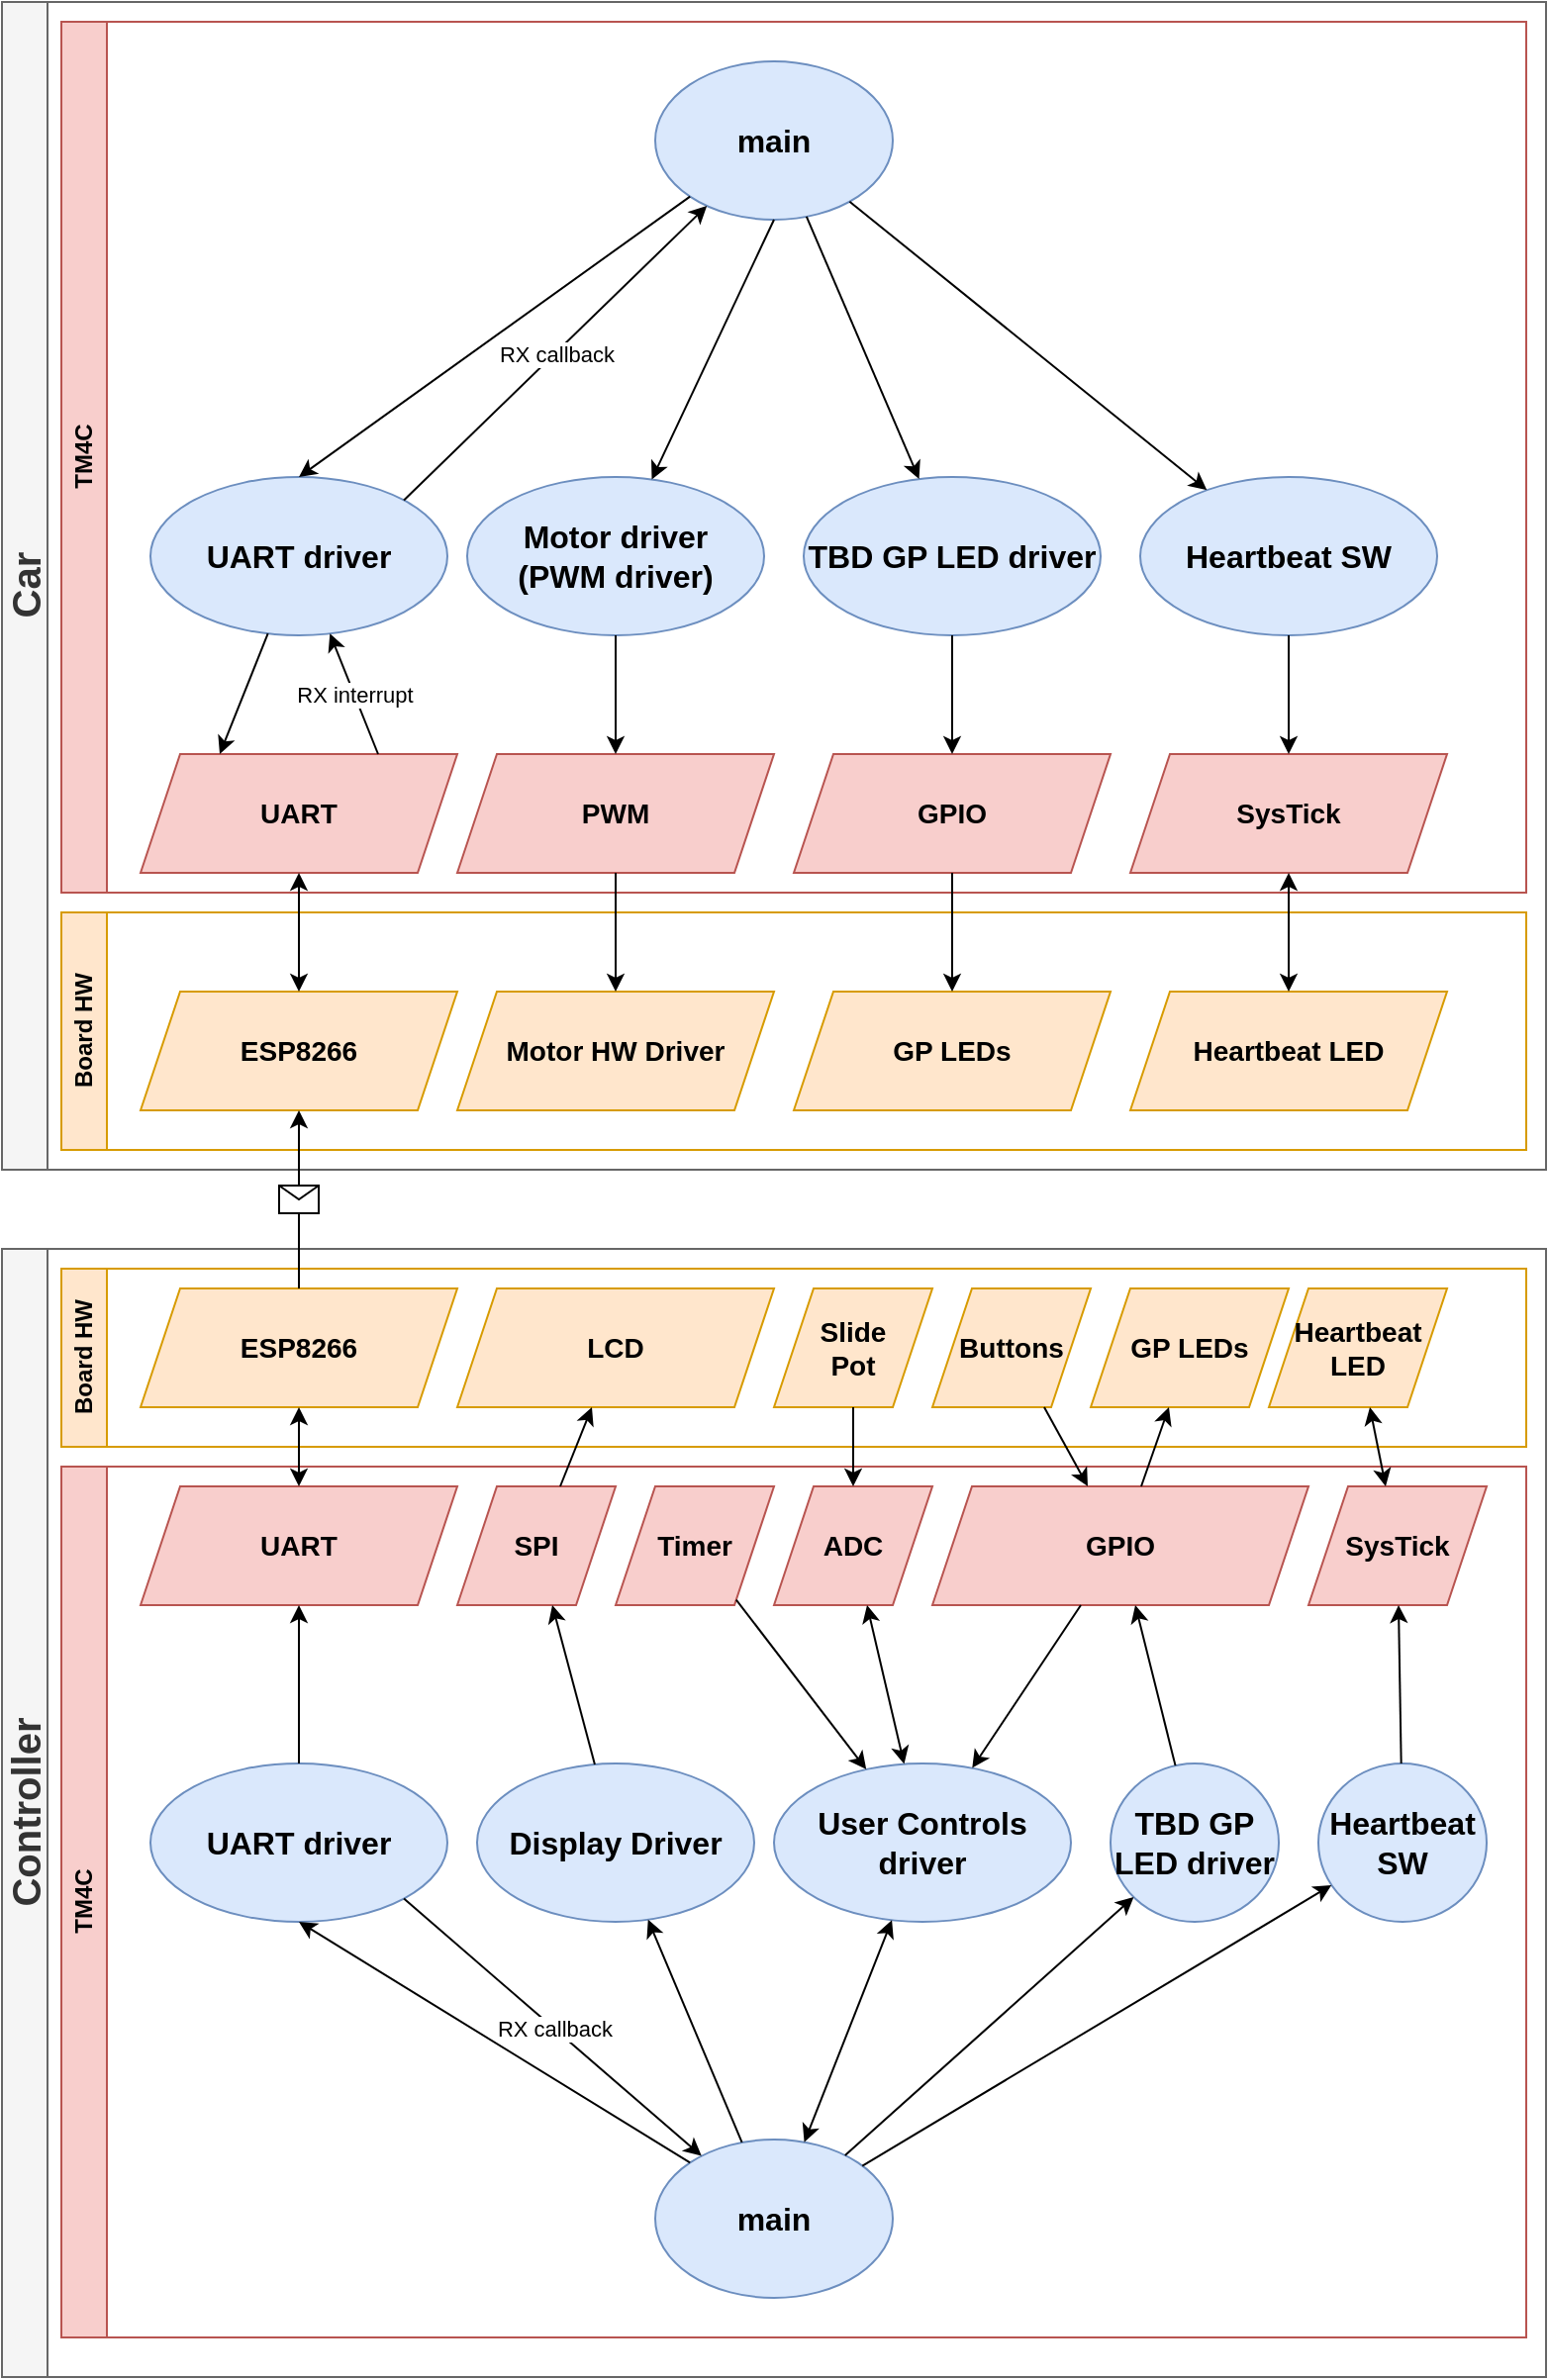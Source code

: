 <mxfile version="24.0.4" type="device">
  <diagram name="Page-1" id="QnmSocm7ST7R8pEZtwlK">
    <mxGraphModel dx="2389" dy="1742" grid="1" gridSize="10" guides="1" tooltips="1" connect="1" arrows="1" fold="1" page="1" pageScale="1" pageWidth="1200" pageHeight="1600" math="0" shadow="0">
      <root>
        <mxCell id="0" />
        <mxCell id="1" parent="0" />
        <mxCell id="6hx8iQ7q4FAey0IRWf84-2" value="&lt;font style=&quot;font-size: 20px;&quot;&gt;Car&lt;/font&gt;" style="swimlane;horizontal=0;whiteSpace=wrap;html=1;fillColor=#f5f5f5;fontColor=#333333;strokeColor=#666666;" vertex="1" parent="1">
          <mxGeometry x="40" y="40" width="780" height="590" as="geometry" />
        </mxCell>
        <mxCell id="6hx8iQ7q4FAey0IRWf84-48" value="Board HW" style="swimlane;horizontal=0;whiteSpace=wrap;html=1;fillColor=#ffe6cc;strokeColor=#d79b00;" vertex="1" parent="6hx8iQ7q4FAey0IRWf84-2">
          <mxGeometry x="30" y="460" width="740" height="120" as="geometry" />
        </mxCell>
        <mxCell id="6hx8iQ7q4FAey0IRWf84-3" value="&lt;font size=&quot;1&quot;&gt;&lt;b style=&quot;font-size: 14px;&quot;&gt;ESP8266&lt;/b&gt;&lt;/font&gt;" style="shape=parallelogram;perimeter=parallelogramPerimeter;whiteSpace=wrap;html=1;fixedSize=1;fillColor=#ffe6cc;strokeColor=#d79b00;" vertex="1" parent="6hx8iQ7q4FAey0IRWf84-48">
          <mxGeometry x="40" y="40" width="160" height="60" as="geometry" />
        </mxCell>
        <mxCell id="6hx8iQ7q4FAey0IRWf84-4" value="&lt;font size=&quot;1&quot;&gt;&lt;b style=&quot;font-size: 14px;&quot;&gt;Motor HW Driver&lt;/b&gt;&lt;/font&gt;" style="shape=parallelogram;perimeter=parallelogramPerimeter;whiteSpace=wrap;html=1;fixedSize=1;fillColor=#ffe6cc;strokeColor=#d79b00;" vertex="1" parent="6hx8iQ7q4FAey0IRWf84-48">
          <mxGeometry x="200" y="40" width="160" height="60" as="geometry" />
        </mxCell>
        <mxCell id="6hx8iQ7q4FAey0IRWf84-6" value="&lt;font size=&quot;1&quot;&gt;&lt;b style=&quot;font-size: 14px;&quot;&gt;GP LEDs&lt;/b&gt;&lt;/font&gt;" style="shape=parallelogram;perimeter=parallelogramPerimeter;whiteSpace=wrap;html=1;fixedSize=1;fillColor=#ffe6cc;strokeColor=#d79b00;" vertex="1" parent="6hx8iQ7q4FAey0IRWf84-48">
          <mxGeometry x="370" y="40" width="160" height="60" as="geometry" />
        </mxCell>
        <mxCell id="6hx8iQ7q4FAey0IRWf84-5" value="&lt;font size=&quot;1&quot;&gt;&lt;b style=&quot;font-size: 14px;&quot;&gt;Heartbeat LED&lt;/b&gt;&lt;/font&gt;" style="shape=parallelogram;perimeter=parallelogramPerimeter;whiteSpace=wrap;html=1;fixedSize=1;fillColor=#ffe6cc;strokeColor=#d79b00;" vertex="1" parent="6hx8iQ7q4FAey0IRWf84-48">
          <mxGeometry x="540" y="40" width="160" height="60" as="geometry" />
        </mxCell>
        <mxCell id="6hx8iQ7q4FAey0IRWf84-49" value="TM4C" style="swimlane;horizontal=0;whiteSpace=wrap;html=1;fillColor=#f8cecc;strokeColor=#b85450;" vertex="1" parent="6hx8iQ7q4FAey0IRWf84-2">
          <mxGeometry x="30" y="10" width="740" height="440" as="geometry" />
        </mxCell>
        <mxCell id="6hx8iQ7q4FAey0IRWf84-7" value="&lt;font style=&quot;font-size: 16px;&quot;&gt;&lt;b&gt;main&lt;/b&gt;&lt;/font&gt;" style="ellipse;whiteSpace=wrap;html=1;fillColor=#dae8fc;strokeColor=#6c8ebf;" vertex="1" parent="6hx8iQ7q4FAey0IRWf84-49">
          <mxGeometry x="300" y="20" width="120" height="80" as="geometry" />
        </mxCell>
        <mxCell id="6hx8iQ7q4FAey0IRWf84-16" value="&lt;font size=&quot;1&quot;&gt;&lt;b style=&quot;font-size: 14px;&quot;&gt;UART&lt;/b&gt;&lt;/font&gt;" style="shape=parallelogram;perimeter=parallelogramPerimeter;whiteSpace=wrap;html=1;fixedSize=1;fillColor=#f8cecc;strokeColor=#b85450;" vertex="1" parent="6hx8iQ7q4FAey0IRWf84-49">
          <mxGeometry x="40" y="370" width="160" height="60" as="geometry" />
        </mxCell>
        <mxCell id="6hx8iQ7q4FAey0IRWf84-17" value="&lt;font style=&quot;font-size: 16px;&quot;&gt;&lt;b&gt;UART driver&lt;/b&gt;&lt;/font&gt;" style="ellipse;whiteSpace=wrap;html=1;fillColor=#dae8fc;strokeColor=#6c8ebf;" vertex="1" parent="6hx8iQ7q4FAey0IRWf84-49">
          <mxGeometry x="45" y="230" width="150" height="80" as="geometry" />
        </mxCell>
        <mxCell id="6hx8iQ7q4FAey0IRWf84-25" value="" style="endArrow=classic;html=1;rounded=0;entryX=0.25;entryY=0;entryDx=0;entryDy=0;" edge="1" parent="6hx8iQ7q4FAey0IRWf84-49" source="6hx8iQ7q4FAey0IRWf84-17" target="6hx8iQ7q4FAey0IRWf84-16">
          <mxGeometry width="50" height="50" relative="1" as="geometry">
            <mxPoint x="300" y="280" as="sourcePoint" />
            <mxPoint x="350" y="230" as="targetPoint" />
          </mxGeometry>
        </mxCell>
        <mxCell id="6hx8iQ7q4FAey0IRWf84-29" value="" style="endArrow=classic;html=1;rounded=0;exitX=0.75;exitY=0;exitDx=0;exitDy=0;" edge="1" parent="6hx8iQ7q4FAey0IRWf84-49" source="6hx8iQ7q4FAey0IRWf84-16" target="6hx8iQ7q4FAey0IRWf84-17">
          <mxGeometry relative="1" as="geometry">
            <mxPoint x="230" y="110" as="sourcePoint" />
            <mxPoint x="428" y="316" as="targetPoint" />
          </mxGeometry>
        </mxCell>
        <mxCell id="6hx8iQ7q4FAey0IRWf84-30" value="RX interrupt" style="edgeLabel;resizable=0;html=1;;align=center;verticalAlign=middle;" connectable="0" vertex="1" parent="6hx8iQ7q4FAey0IRWf84-29">
          <mxGeometry relative="1" as="geometry" />
        </mxCell>
        <mxCell id="6hx8iQ7q4FAey0IRWf84-31" value="" style="endArrow=classic;html=1;rounded=0;exitX=1;exitY=0;exitDx=0;exitDy=0;" edge="1" parent="6hx8iQ7q4FAey0IRWf84-49" source="6hx8iQ7q4FAey0IRWf84-17" target="6hx8iQ7q4FAey0IRWf84-7">
          <mxGeometry relative="1" as="geometry">
            <mxPoint x="314" y="251" as="sourcePoint" />
            <mxPoint x="290" y="190" as="targetPoint" />
          </mxGeometry>
        </mxCell>
        <mxCell id="6hx8iQ7q4FAey0IRWf84-32" value="RX callback" style="edgeLabel;resizable=0;html=1;;align=center;verticalAlign=middle;" connectable="0" vertex="1" parent="6hx8iQ7q4FAey0IRWf84-31">
          <mxGeometry relative="1" as="geometry" />
        </mxCell>
        <mxCell id="6hx8iQ7q4FAey0IRWf84-11" value="" style="endArrow=classic;html=1;rounded=0;entryX=0.5;entryY=0;entryDx=0;entryDy=0;exitX=0;exitY=1;exitDx=0;exitDy=0;" edge="1" parent="6hx8iQ7q4FAey0IRWf84-49" source="6hx8iQ7q4FAey0IRWf84-7" target="6hx8iQ7q4FAey0IRWf84-17">
          <mxGeometry relative="1" as="geometry">
            <mxPoint x="380" y="80" as="sourcePoint" />
            <mxPoint x="580" y="190" as="targetPoint" />
          </mxGeometry>
        </mxCell>
        <mxCell id="6hx8iQ7q4FAey0IRWf84-33" value="&lt;font style=&quot;font-size: 16px;&quot;&gt;&lt;b&gt;Motor driver&lt;/b&gt;&lt;/font&gt;&lt;div&gt;&lt;font style=&quot;font-size: 16px;&quot;&gt;&lt;b&gt;(PWM driver)&lt;/b&gt;&lt;/font&gt;&lt;/div&gt;" style="ellipse;whiteSpace=wrap;html=1;fillColor=#dae8fc;strokeColor=#6c8ebf;" vertex="1" parent="6hx8iQ7q4FAey0IRWf84-49">
          <mxGeometry x="205" y="230" width="150" height="80" as="geometry" />
        </mxCell>
        <mxCell id="6hx8iQ7q4FAey0IRWf84-34" value="&lt;font size=&quot;1&quot;&gt;&lt;b style=&quot;font-size: 14px;&quot;&gt;PWM&lt;/b&gt;&lt;/font&gt;" style="shape=parallelogram;perimeter=parallelogramPerimeter;whiteSpace=wrap;html=1;fixedSize=1;fillColor=#f8cecc;strokeColor=#b85450;" vertex="1" parent="6hx8iQ7q4FAey0IRWf84-49">
          <mxGeometry x="200" y="370" width="160" height="60" as="geometry" />
        </mxCell>
        <mxCell id="6hx8iQ7q4FAey0IRWf84-35" value="" style="endArrow=classic;html=1;rounded=0;" edge="1" parent="6hx8iQ7q4FAey0IRWf84-49" source="6hx8iQ7q4FAey0IRWf84-33" target="6hx8iQ7q4FAey0IRWf84-34">
          <mxGeometry width="50" height="50" relative="1" as="geometry">
            <mxPoint x="229" y="319" as="sourcePoint" />
            <mxPoint x="205" y="380" as="targetPoint" />
          </mxGeometry>
        </mxCell>
        <mxCell id="6hx8iQ7q4FAey0IRWf84-37" value="" style="endArrow=classic;html=1;rounded=0;exitX=0.5;exitY=1;exitDx=0;exitDy=0;" edge="1" parent="6hx8iQ7q4FAey0IRWf84-49" source="6hx8iQ7q4FAey0IRWf84-7" target="6hx8iQ7q4FAey0IRWf84-33">
          <mxGeometry relative="1" as="geometry">
            <mxPoint x="318" y="-12" as="sourcePoint" />
            <mxPoint x="130" y="240" as="targetPoint" />
          </mxGeometry>
        </mxCell>
        <mxCell id="6hx8iQ7q4FAey0IRWf84-38" value="&lt;font size=&quot;1&quot;&gt;&lt;b style=&quot;font-size: 14px;&quot;&gt;SysTick&lt;/b&gt;&lt;/font&gt;" style="shape=parallelogram;perimeter=parallelogramPerimeter;whiteSpace=wrap;html=1;fixedSize=1;fillColor=#f8cecc;strokeColor=#b85450;" vertex="1" parent="6hx8iQ7q4FAey0IRWf84-49">
          <mxGeometry x="540" y="370" width="160" height="60" as="geometry" />
        </mxCell>
        <mxCell id="6hx8iQ7q4FAey0IRWf84-41" value="&lt;span style=&quot;font-size: 16px;&quot;&gt;&lt;b&gt;Heartbeat SW&lt;/b&gt;&lt;/span&gt;" style="ellipse;whiteSpace=wrap;html=1;fillColor=#dae8fc;strokeColor=#6c8ebf;" vertex="1" parent="6hx8iQ7q4FAey0IRWf84-49">
          <mxGeometry x="545" y="230" width="150" height="80" as="geometry" />
        </mxCell>
        <mxCell id="6hx8iQ7q4FAey0IRWf84-40" value="" style="endArrow=classic;html=1;rounded=0;" edge="1" parent="6hx8iQ7q4FAey0IRWf84-49" source="6hx8iQ7q4FAey0IRWf84-7" target="6hx8iQ7q4FAey0IRWf84-41">
          <mxGeometry relative="1" as="geometry">
            <mxPoint x="360" as="sourcePoint" />
            <mxPoint x="570" y="210" as="targetPoint" />
          </mxGeometry>
        </mxCell>
        <mxCell id="6hx8iQ7q4FAey0IRWf84-42" value="" style="endArrow=classic;html=1;rounded=0;" edge="1" parent="6hx8iQ7q4FAey0IRWf84-49" source="6hx8iQ7q4FAey0IRWf84-41" target="6hx8iQ7q4FAey0IRWf84-38">
          <mxGeometry width="50" height="50" relative="1" as="geometry">
            <mxPoint x="300" y="250" as="sourcePoint" />
            <mxPoint x="350" y="200" as="targetPoint" />
          </mxGeometry>
        </mxCell>
        <mxCell id="6hx8iQ7q4FAey0IRWf84-43" value="&lt;span style=&quot;font-size: 16px;&quot;&gt;&lt;b&gt;TBD GP LED driver&lt;/b&gt;&lt;/span&gt;" style="ellipse;whiteSpace=wrap;html=1;fillColor=#dae8fc;strokeColor=#6c8ebf;" vertex="1" parent="6hx8iQ7q4FAey0IRWf84-49">
          <mxGeometry x="375" y="230" width="150" height="80" as="geometry" />
        </mxCell>
        <mxCell id="6hx8iQ7q4FAey0IRWf84-44" value="&lt;font size=&quot;1&quot;&gt;&lt;b style=&quot;font-size: 14px;&quot;&gt;GPIO&lt;/b&gt;&lt;/font&gt;" style="shape=parallelogram;perimeter=parallelogramPerimeter;whiteSpace=wrap;html=1;fixedSize=1;fillColor=#f8cecc;strokeColor=#b85450;" vertex="1" parent="6hx8iQ7q4FAey0IRWf84-49">
          <mxGeometry x="370" y="370" width="160" height="60" as="geometry" />
        </mxCell>
        <mxCell id="6hx8iQ7q4FAey0IRWf84-46" value="" style="endArrow=classic;html=1;rounded=0;" edge="1" parent="6hx8iQ7q4FAey0IRWf84-49" source="6hx8iQ7q4FAey0IRWf84-43" target="6hx8iQ7q4FAey0IRWf84-44">
          <mxGeometry width="50" height="50" relative="1" as="geometry">
            <mxPoint x="300" y="250" as="sourcePoint" />
            <mxPoint x="350" y="200" as="targetPoint" />
          </mxGeometry>
        </mxCell>
        <mxCell id="6hx8iQ7q4FAey0IRWf84-47" value="" style="endArrow=classic;html=1;rounded=0;" edge="1" parent="6hx8iQ7q4FAey0IRWf84-49" source="6hx8iQ7q4FAey0IRWf84-7" target="6hx8iQ7q4FAey0IRWf84-43">
          <mxGeometry relative="1" as="geometry">
            <mxPoint x="360" as="sourcePoint" />
            <mxPoint x="300" y="240" as="targetPoint" />
          </mxGeometry>
        </mxCell>
        <mxCell id="6hx8iQ7q4FAey0IRWf84-23" value="" style="endArrow=classic;startArrow=classic;html=1;rounded=0;" edge="1" parent="6hx8iQ7q4FAey0IRWf84-2" source="6hx8iQ7q4FAey0IRWf84-16" target="6hx8iQ7q4FAey0IRWf84-3">
          <mxGeometry width="50" height="50" relative="1" as="geometry">
            <mxPoint x="390" y="250" as="sourcePoint" />
            <mxPoint x="440" y="200" as="targetPoint" />
          </mxGeometry>
        </mxCell>
        <mxCell id="6hx8iQ7q4FAey0IRWf84-36" value="" style="endArrow=classic;html=1;rounded=0;" edge="1" parent="6hx8iQ7q4FAey0IRWf84-2" source="6hx8iQ7q4FAey0IRWf84-34" target="6hx8iQ7q4FAey0IRWf84-4">
          <mxGeometry width="50" height="50" relative="1" as="geometry">
            <mxPoint x="309.63" y="450" as="sourcePoint" />
            <mxPoint x="309.63" y="510" as="targetPoint" />
          </mxGeometry>
        </mxCell>
        <mxCell id="6hx8iQ7q4FAey0IRWf84-39" value="" style="endArrow=classic;startArrow=classic;html=1;rounded=0;" edge="1" parent="6hx8iQ7q4FAey0IRWf84-2" source="6hx8iQ7q4FAey0IRWf84-5" target="6hx8iQ7q4FAey0IRWf84-38">
          <mxGeometry width="50" height="50" relative="1" as="geometry">
            <mxPoint x="330" y="250" as="sourcePoint" />
            <mxPoint x="380" y="200" as="targetPoint" />
          </mxGeometry>
        </mxCell>
        <mxCell id="6hx8iQ7q4FAey0IRWf84-45" value="" style="endArrow=classic;html=1;rounded=0;" edge="1" parent="6hx8iQ7q4FAey0IRWf84-2" source="6hx8iQ7q4FAey0IRWf84-44" target="6hx8iQ7q4FAey0IRWf84-6">
          <mxGeometry width="50" height="50" relative="1" as="geometry">
            <mxPoint x="330" y="250" as="sourcePoint" />
            <mxPoint x="380" y="200" as="targetPoint" />
          </mxGeometry>
        </mxCell>
        <mxCell id="6hx8iQ7q4FAey0IRWf84-50" value="&lt;font style=&quot;font-size: 20px;&quot;&gt;Controller&lt;/font&gt;" style="swimlane;horizontal=0;whiteSpace=wrap;html=1;fillColor=#f5f5f5;fontColor=#333333;strokeColor=#666666;" vertex="1" parent="1">
          <mxGeometry x="40" y="670" width="780" height="570" as="geometry" />
        </mxCell>
        <mxCell id="6hx8iQ7q4FAey0IRWf84-56" value="TM4C" style="swimlane;horizontal=0;whiteSpace=wrap;html=1;fillColor=#f8cecc;strokeColor=#b85450;" vertex="1" parent="6hx8iQ7q4FAey0IRWf84-50">
          <mxGeometry x="30" y="110" width="740" height="440" as="geometry" />
        </mxCell>
        <mxCell id="6hx8iQ7q4FAey0IRWf84-57" value="&lt;font style=&quot;font-size: 16px;&quot;&gt;&lt;b&gt;main&lt;/b&gt;&lt;/font&gt;" style="ellipse;whiteSpace=wrap;html=1;fillColor=#dae8fc;strokeColor=#6c8ebf;" vertex="1" parent="6hx8iQ7q4FAey0IRWf84-56">
          <mxGeometry x="300" y="340" width="120" height="80" as="geometry" />
        </mxCell>
        <mxCell id="6hx8iQ7q4FAey0IRWf84-58" value="&lt;font size=&quot;1&quot;&gt;&lt;b style=&quot;font-size: 14px;&quot;&gt;UART&lt;/b&gt;&lt;/font&gt;" style="shape=parallelogram;perimeter=parallelogramPerimeter;whiteSpace=wrap;html=1;fixedSize=1;fillColor=#f8cecc;strokeColor=#b85450;" vertex="1" parent="6hx8iQ7q4FAey0IRWf84-56">
          <mxGeometry x="40" y="10" width="160" height="60" as="geometry" />
        </mxCell>
        <mxCell id="6hx8iQ7q4FAey0IRWf84-59" value="&lt;font style=&quot;font-size: 16px;&quot;&gt;&lt;b&gt;UART driver&lt;/b&gt;&lt;/font&gt;" style="ellipse;whiteSpace=wrap;html=1;fillColor=#dae8fc;strokeColor=#6c8ebf;" vertex="1" parent="6hx8iQ7q4FAey0IRWf84-56">
          <mxGeometry x="45" y="150" width="150" height="80" as="geometry" />
        </mxCell>
        <mxCell id="6hx8iQ7q4FAey0IRWf84-60" value="" style="endArrow=classic;html=1;rounded=0;" edge="1" parent="6hx8iQ7q4FAey0IRWf84-56" source="6hx8iQ7q4FAey0IRWf84-59" target="6hx8iQ7q4FAey0IRWf84-58">
          <mxGeometry width="50" height="50" relative="1" as="geometry">
            <mxPoint x="300" y="280" as="sourcePoint" />
            <mxPoint x="350" y="230" as="targetPoint" />
          </mxGeometry>
        </mxCell>
        <mxCell id="6hx8iQ7q4FAey0IRWf84-63" value="" style="endArrow=classic;html=1;rounded=0;exitX=1;exitY=1;exitDx=0;exitDy=0;" edge="1" parent="6hx8iQ7q4FAey0IRWf84-56" source="6hx8iQ7q4FAey0IRWf84-59" target="6hx8iQ7q4FAey0IRWf84-57">
          <mxGeometry relative="1" as="geometry">
            <mxPoint x="314" y="251" as="sourcePoint" />
            <mxPoint x="290" y="190" as="targetPoint" />
          </mxGeometry>
        </mxCell>
        <mxCell id="6hx8iQ7q4FAey0IRWf84-64" value="RX callback" style="edgeLabel;resizable=0;html=1;;align=center;verticalAlign=middle;" connectable="0" vertex="1" parent="6hx8iQ7q4FAey0IRWf84-63">
          <mxGeometry relative="1" as="geometry" />
        </mxCell>
        <mxCell id="6hx8iQ7q4FAey0IRWf84-65" value="" style="endArrow=classic;html=1;rounded=0;entryX=0.5;entryY=1;entryDx=0;entryDy=0;exitX=0;exitY=0;exitDx=0;exitDy=0;" edge="1" parent="6hx8iQ7q4FAey0IRWf84-56" source="6hx8iQ7q4FAey0IRWf84-57" target="6hx8iQ7q4FAey0IRWf84-59">
          <mxGeometry relative="1" as="geometry">
            <mxPoint x="380" y="80" as="sourcePoint" />
            <mxPoint x="580" y="190" as="targetPoint" />
          </mxGeometry>
        </mxCell>
        <mxCell id="6hx8iQ7q4FAey0IRWf84-70" value="&lt;font size=&quot;1&quot;&gt;&lt;b style=&quot;font-size: 14px;&quot;&gt;SysTick&lt;/b&gt;&lt;/font&gt;" style="shape=parallelogram;perimeter=parallelogramPerimeter;whiteSpace=wrap;html=1;fixedSize=1;fillColor=#f8cecc;strokeColor=#b85450;" vertex="1" parent="6hx8iQ7q4FAey0IRWf84-56">
          <mxGeometry x="630" y="10" width="90" height="60" as="geometry" />
        </mxCell>
        <mxCell id="6hx8iQ7q4FAey0IRWf84-71" value="&lt;span style=&quot;font-size: 16px;&quot;&gt;&lt;b&gt;Heartbeat SW&lt;/b&gt;&lt;/span&gt;" style="ellipse;whiteSpace=wrap;html=1;fillColor=#dae8fc;strokeColor=#6c8ebf;" vertex="1" parent="6hx8iQ7q4FAey0IRWf84-56">
          <mxGeometry x="635" y="150" width="85" height="80" as="geometry" />
        </mxCell>
        <mxCell id="6hx8iQ7q4FAey0IRWf84-72" value="" style="endArrow=classic;html=1;rounded=0;" edge="1" parent="6hx8iQ7q4FAey0IRWf84-56" source="6hx8iQ7q4FAey0IRWf84-57" target="6hx8iQ7q4FAey0IRWf84-71">
          <mxGeometry relative="1" as="geometry">
            <mxPoint x="360" as="sourcePoint" />
            <mxPoint x="570" y="210" as="targetPoint" />
          </mxGeometry>
        </mxCell>
        <mxCell id="6hx8iQ7q4FAey0IRWf84-73" value="" style="endArrow=classic;html=1;rounded=0;" edge="1" parent="6hx8iQ7q4FAey0IRWf84-56" source="6hx8iQ7q4FAey0IRWf84-71" target="6hx8iQ7q4FAey0IRWf84-70">
          <mxGeometry width="50" height="50" relative="1" as="geometry">
            <mxPoint x="300" y="250" as="sourcePoint" />
            <mxPoint x="350" y="200" as="targetPoint" />
          </mxGeometry>
        </mxCell>
        <mxCell id="6hx8iQ7q4FAey0IRWf84-74" value="&lt;span style=&quot;font-size: 16px;&quot;&gt;&lt;b&gt;TBD GP LED driver&lt;/b&gt;&lt;/span&gt;" style="ellipse;whiteSpace=wrap;html=1;fillColor=#dae8fc;strokeColor=#6c8ebf;" vertex="1" parent="6hx8iQ7q4FAey0IRWf84-56">
          <mxGeometry x="530" y="150" width="85" height="80" as="geometry" />
        </mxCell>
        <mxCell id="6hx8iQ7q4FAey0IRWf84-75" value="&lt;font size=&quot;1&quot;&gt;&lt;b style=&quot;font-size: 14px;&quot;&gt;GPIO&lt;/b&gt;&lt;/font&gt;" style="shape=parallelogram;perimeter=parallelogramPerimeter;whiteSpace=wrap;html=1;fixedSize=1;fillColor=#f8cecc;strokeColor=#b85450;" vertex="1" parent="6hx8iQ7q4FAey0IRWf84-56">
          <mxGeometry x="440" y="10" width="190" height="60" as="geometry" />
        </mxCell>
        <mxCell id="6hx8iQ7q4FAey0IRWf84-76" value="" style="endArrow=classic;html=1;rounded=0;" edge="1" parent="6hx8iQ7q4FAey0IRWf84-56" source="6hx8iQ7q4FAey0IRWf84-74" target="6hx8iQ7q4FAey0IRWf84-75">
          <mxGeometry width="50" height="50" relative="1" as="geometry">
            <mxPoint x="300" y="250" as="sourcePoint" />
            <mxPoint x="350" y="200" as="targetPoint" />
          </mxGeometry>
        </mxCell>
        <mxCell id="6hx8iQ7q4FAey0IRWf84-77" value="" style="endArrow=classic;html=1;rounded=0;" edge="1" parent="6hx8iQ7q4FAey0IRWf84-56" source="6hx8iQ7q4FAey0IRWf84-57" target="6hx8iQ7q4FAey0IRWf84-74">
          <mxGeometry relative="1" as="geometry">
            <mxPoint x="360" as="sourcePoint" />
            <mxPoint x="300" y="240" as="targetPoint" />
          </mxGeometry>
        </mxCell>
        <mxCell id="6hx8iQ7q4FAey0IRWf84-84" value="&lt;font size=&quot;1&quot;&gt;&lt;b style=&quot;font-size: 14px;&quot;&gt;ADC&lt;/b&gt;&lt;/font&gt;" style="shape=parallelogram;perimeter=parallelogramPerimeter;whiteSpace=wrap;html=1;fixedSize=1;fillColor=#f8cecc;strokeColor=#b85450;" vertex="1" parent="6hx8iQ7q4FAey0IRWf84-56">
          <mxGeometry x="360" y="10" width="80" height="60" as="geometry" />
        </mxCell>
        <mxCell id="6hx8iQ7q4FAey0IRWf84-88" value="&lt;font style=&quot;font-size: 16px;&quot;&gt;&lt;b&gt;User Controls driver&lt;/b&gt;&lt;/font&gt;" style="ellipse;whiteSpace=wrap;html=1;fillColor=#dae8fc;strokeColor=#6c8ebf;" vertex="1" parent="6hx8iQ7q4FAey0IRWf84-56">
          <mxGeometry x="360" y="150" width="150" height="80" as="geometry" />
        </mxCell>
        <mxCell id="6hx8iQ7q4FAey0IRWf84-89" value="" style="endArrow=classic;startArrow=classic;html=1;rounded=0;" edge="1" parent="6hx8iQ7q4FAey0IRWf84-56" source="6hx8iQ7q4FAey0IRWf84-88" target="6hx8iQ7q4FAey0IRWf84-84">
          <mxGeometry width="50" height="50" relative="1" as="geometry">
            <mxPoint x="270" y="50" as="sourcePoint" />
            <mxPoint x="320" as="targetPoint" />
          </mxGeometry>
        </mxCell>
        <mxCell id="6hx8iQ7q4FAey0IRWf84-91" value="" style="endArrow=classic;html=1;rounded=0;" edge="1" parent="6hx8iQ7q4FAey0IRWf84-56" source="6hx8iQ7q4FAey0IRWf84-75" target="6hx8iQ7q4FAey0IRWf84-88">
          <mxGeometry width="50" height="50" relative="1" as="geometry">
            <mxPoint x="270" y="50" as="sourcePoint" />
            <mxPoint x="320" as="targetPoint" />
          </mxGeometry>
        </mxCell>
        <mxCell id="6hx8iQ7q4FAey0IRWf84-92" value="&lt;font size=&quot;1&quot;&gt;&lt;b style=&quot;font-size: 14px;&quot;&gt;Timer&lt;/b&gt;&lt;/font&gt;" style="shape=parallelogram;perimeter=parallelogramPerimeter;whiteSpace=wrap;html=1;fixedSize=1;fillColor=#f8cecc;strokeColor=#b85450;" vertex="1" parent="6hx8iQ7q4FAey0IRWf84-56">
          <mxGeometry x="280" y="10" width="80" height="60" as="geometry" />
        </mxCell>
        <mxCell id="6hx8iQ7q4FAey0IRWf84-93" value="" style="endArrow=classic;html=1;rounded=0;" edge="1" parent="6hx8iQ7q4FAey0IRWf84-56" source="6hx8iQ7q4FAey0IRWf84-92" target="6hx8iQ7q4FAey0IRWf84-88">
          <mxGeometry width="50" height="50" relative="1" as="geometry">
            <mxPoint x="280" y="171" as="sourcePoint" />
            <mxPoint x="260" y="90" as="targetPoint" />
          </mxGeometry>
        </mxCell>
        <mxCell id="6hx8iQ7q4FAey0IRWf84-95" value="" style="endArrow=classic;startArrow=classic;html=1;rounded=0;" edge="1" parent="6hx8iQ7q4FAey0IRWf84-56" source="6hx8iQ7q4FAey0IRWf84-57" target="6hx8iQ7q4FAey0IRWf84-88">
          <mxGeometry width="50" height="50" relative="1" as="geometry">
            <mxPoint x="270" y="50" as="sourcePoint" />
            <mxPoint x="320" as="targetPoint" />
          </mxGeometry>
        </mxCell>
        <mxCell id="6hx8iQ7q4FAey0IRWf84-96" value="&lt;font style=&quot;font-size: 16px;&quot;&gt;&lt;b&gt;Display Driver&lt;/b&gt;&lt;/font&gt;" style="ellipse;whiteSpace=wrap;html=1;fillColor=#dae8fc;strokeColor=#6c8ebf;" vertex="1" parent="6hx8iQ7q4FAey0IRWf84-56">
          <mxGeometry x="210" y="150" width="140" height="80" as="geometry" />
        </mxCell>
        <mxCell id="6hx8iQ7q4FAey0IRWf84-97" value="" style="endArrow=classic;html=1;rounded=0;" edge="1" parent="6hx8iQ7q4FAey0IRWf84-56" source="6hx8iQ7q4FAey0IRWf84-57" target="6hx8iQ7q4FAey0IRWf84-96">
          <mxGeometry width="50" height="50" relative="1" as="geometry">
            <mxPoint x="270" y="50" as="sourcePoint" />
            <mxPoint x="320" as="targetPoint" />
          </mxGeometry>
        </mxCell>
        <mxCell id="6hx8iQ7q4FAey0IRWf84-98" value="&lt;font size=&quot;1&quot;&gt;&lt;b style=&quot;font-size: 14px;&quot;&gt;SPI&lt;/b&gt;&lt;/font&gt;" style="shape=parallelogram;perimeter=parallelogramPerimeter;whiteSpace=wrap;html=1;fixedSize=1;fillColor=#f8cecc;strokeColor=#b85450;" vertex="1" parent="6hx8iQ7q4FAey0IRWf84-56">
          <mxGeometry x="200" y="10" width="80" height="60" as="geometry" />
        </mxCell>
        <mxCell id="6hx8iQ7q4FAey0IRWf84-99" value="" style="endArrow=classic;html=1;rounded=0;" edge="1" parent="6hx8iQ7q4FAey0IRWf84-56" source="6hx8iQ7q4FAey0IRWf84-96" target="6hx8iQ7q4FAey0IRWf84-98">
          <mxGeometry width="50" height="50" relative="1" as="geometry">
            <mxPoint x="130" y="160" as="sourcePoint" />
            <mxPoint x="130" y="80" as="targetPoint" />
          </mxGeometry>
        </mxCell>
        <mxCell id="6hx8iQ7q4FAey0IRWf84-51" value="Board HW" style="swimlane;horizontal=0;whiteSpace=wrap;html=1;fillColor=#ffe6cc;strokeColor=#d79b00;" vertex="1" parent="6hx8iQ7q4FAey0IRWf84-50">
          <mxGeometry x="30" y="10" width="740" height="90" as="geometry" />
        </mxCell>
        <mxCell id="6hx8iQ7q4FAey0IRWf84-52" value="&lt;font size=&quot;1&quot;&gt;&lt;b style=&quot;font-size: 14px;&quot;&gt;ESP8266&lt;/b&gt;&lt;/font&gt;" style="shape=parallelogram;perimeter=parallelogramPerimeter;whiteSpace=wrap;html=1;fixedSize=1;fillColor=#ffe6cc;strokeColor=#d79b00;" vertex="1" parent="6hx8iQ7q4FAey0IRWf84-51">
          <mxGeometry x="40" y="10" width="160" height="60" as="geometry" />
        </mxCell>
        <mxCell id="6hx8iQ7q4FAey0IRWf84-53" value="&lt;font size=&quot;1&quot;&gt;&lt;b style=&quot;font-size: 14px;&quot;&gt;LCD&lt;/b&gt;&lt;/font&gt;" style="shape=parallelogram;perimeter=parallelogramPerimeter;whiteSpace=wrap;html=1;fixedSize=1;fillColor=#ffe6cc;strokeColor=#d79b00;" vertex="1" parent="6hx8iQ7q4FAey0IRWf84-51">
          <mxGeometry x="200" y="10" width="160" height="60" as="geometry" />
        </mxCell>
        <mxCell id="6hx8iQ7q4FAey0IRWf84-54" value="&lt;font size=&quot;1&quot;&gt;&lt;b style=&quot;font-size: 14px;&quot;&gt;GP LEDs&lt;/b&gt;&lt;/font&gt;" style="shape=parallelogram;perimeter=parallelogramPerimeter;whiteSpace=wrap;html=1;fixedSize=1;fillColor=#ffe6cc;strokeColor=#d79b00;" vertex="1" parent="6hx8iQ7q4FAey0IRWf84-51">
          <mxGeometry x="520" y="10" width="100" height="60" as="geometry" />
        </mxCell>
        <mxCell id="6hx8iQ7q4FAey0IRWf84-55" value="&lt;font size=&quot;1&quot;&gt;&lt;b style=&quot;font-size: 14px;&quot;&gt;Heartbeat LED&lt;/b&gt;&lt;/font&gt;" style="shape=parallelogram;perimeter=parallelogramPerimeter;whiteSpace=wrap;html=1;fixedSize=1;fillColor=#ffe6cc;strokeColor=#d79b00;" vertex="1" parent="6hx8iQ7q4FAey0IRWf84-51">
          <mxGeometry x="610" y="10" width="90" height="60" as="geometry" />
        </mxCell>
        <mxCell id="6hx8iQ7q4FAey0IRWf84-82" value="&lt;font size=&quot;1&quot;&gt;&lt;b style=&quot;font-size: 14px;&quot;&gt;Slide&lt;/b&gt;&lt;/font&gt;&lt;div&gt;&lt;font size=&quot;1&quot;&gt;&lt;b style=&quot;font-size: 14px;&quot;&gt;Pot&lt;/b&gt;&lt;/font&gt;&lt;/div&gt;" style="shape=parallelogram;perimeter=parallelogramPerimeter;whiteSpace=wrap;html=1;fixedSize=1;fillColor=#ffe6cc;strokeColor=#d79b00;" vertex="1" parent="6hx8iQ7q4FAey0IRWf84-51">
          <mxGeometry x="360" y="10" width="80" height="60" as="geometry" />
        </mxCell>
        <mxCell id="6hx8iQ7q4FAey0IRWf84-83" value="&lt;font size=&quot;1&quot;&gt;&lt;b style=&quot;font-size: 14px;&quot;&gt;Buttons&lt;/b&gt;&lt;/font&gt;" style="shape=parallelogram;perimeter=parallelogramPerimeter;whiteSpace=wrap;html=1;fixedSize=1;fillColor=#ffe6cc;strokeColor=#d79b00;" vertex="1" parent="6hx8iQ7q4FAey0IRWf84-51">
          <mxGeometry x="440" y="10" width="80" height="60" as="geometry" />
        </mxCell>
        <mxCell id="6hx8iQ7q4FAey0IRWf84-78" value="" style="endArrow=classic;startArrow=classic;html=1;rounded=0;" edge="1" parent="6hx8iQ7q4FAey0IRWf84-50" source="6hx8iQ7q4FAey0IRWf84-58" target="6hx8iQ7q4FAey0IRWf84-52">
          <mxGeometry width="50" height="50" relative="1" as="geometry">
            <mxPoint x="390" y="250" as="sourcePoint" />
            <mxPoint x="440" y="200" as="targetPoint" />
          </mxGeometry>
        </mxCell>
        <mxCell id="6hx8iQ7q4FAey0IRWf84-81" value="" style="endArrow=classic;html=1;rounded=0;" edge="1" parent="6hx8iQ7q4FAey0IRWf84-50" source="6hx8iQ7q4FAey0IRWf84-75" target="6hx8iQ7q4FAey0IRWf84-54">
          <mxGeometry width="50" height="50" relative="1" as="geometry">
            <mxPoint x="330" y="250" as="sourcePoint" />
            <mxPoint x="380" y="200" as="targetPoint" />
          </mxGeometry>
        </mxCell>
        <mxCell id="6hx8iQ7q4FAey0IRWf84-80" value="" style="endArrow=classic;startArrow=classic;html=1;rounded=0;" edge="1" parent="6hx8iQ7q4FAey0IRWf84-50" source="6hx8iQ7q4FAey0IRWf84-55" target="6hx8iQ7q4FAey0IRWf84-70">
          <mxGeometry width="50" height="50" relative="1" as="geometry">
            <mxPoint x="330" y="250" as="sourcePoint" />
            <mxPoint x="380" y="200" as="targetPoint" />
          </mxGeometry>
        </mxCell>
        <mxCell id="6hx8iQ7q4FAey0IRWf84-86" value="" style="endArrow=classic;html=1;rounded=0;" edge="1" parent="6hx8iQ7q4FAey0IRWf84-50" source="6hx8iQ7q4FAey0IRWf84-83" target="6hx8iQ7q4FAey0IRWf84-75">
          <mxGeometry width="50" height="50" relative="1" as="geometry">
            <mxPoint x="586" y="160" as="sourcePoint" />
            <mxPoint x="600" y="120" as="targetPoint" />
          </mxGeometry>
        </mxCell>
        <mxCell id="6hx8iQ7q4FAey0IRWf84-87" value="" style="endArrow=classic;html=1;rounded=0;" edge="1" parent="6hx8iQ7q4FAey0IRWf84-50" source="6hx8iQ7q4FAey0IRWf84-82" target="6hx8iQ7q4FAey0IRWf84-84">
          <mxGeometry width="50" height="50" relative="1" as="geometry">
            <mxPoint x="537" y="120" as="sourcePoint" />
            <mxPoint x="559" y="160" as="targetPoint" />
          </mxGeometry>
        </mxCell>
        <mxCell id="6hx8iQ7q4FAey0IRWf84-100" value="" style="endArrow=classic;html=1;rounded=0;" edge="1" parent="6hx8iQ7q4FAey0IRWf84-50" source="6hx8iQ7q4FAey0IRWf84-98" target="6hx8iQ7q4FAey0IRWf84-53">
          <mxGeometry width="50" height="50" relative="1" as="geometry">
            <mxPoint x="310" y="300" as="sourcePoint" />
            <mxPoint x="288" y="220" as="targetPoint" />
          </mxGeometry>
        </mxCell>
        <mxCell id="6hx8iQ7q4FAey0IRWf84-102" value="" style="endArrow=classic;html=1;rounded=0;" edge="1" parent="1" source="6hx8iQ7q4FAey0IRWf84-52" target="6hx8iQ7q4FAey0IRWf84-3">
          <mxGeometry relative="1" as="geometry">
            <mxPoint x="160" y="650" as="sourcePoint" />
            <mxPoint x="260" y="650" as="targetPoint" />
          </mxGeometry>
        </mxCell>
        <mxCell id="6hx8iQ7q4FAey0IRWf84-103" value="" style="shape=message;html=1;outlineConnect=0;" vertex="1" parent="6hx8iQ7q4FAey0IRWf84-102">
          <mxGeometry width="20" height="14" relative="1" as="geometry">
            <mxPoint x="-10" y="-7" as="offset" />
          </mxGeometry>
        </mxCell>
      </root>
    </mxGraphModel>
  </diagram>
</mxfile>
